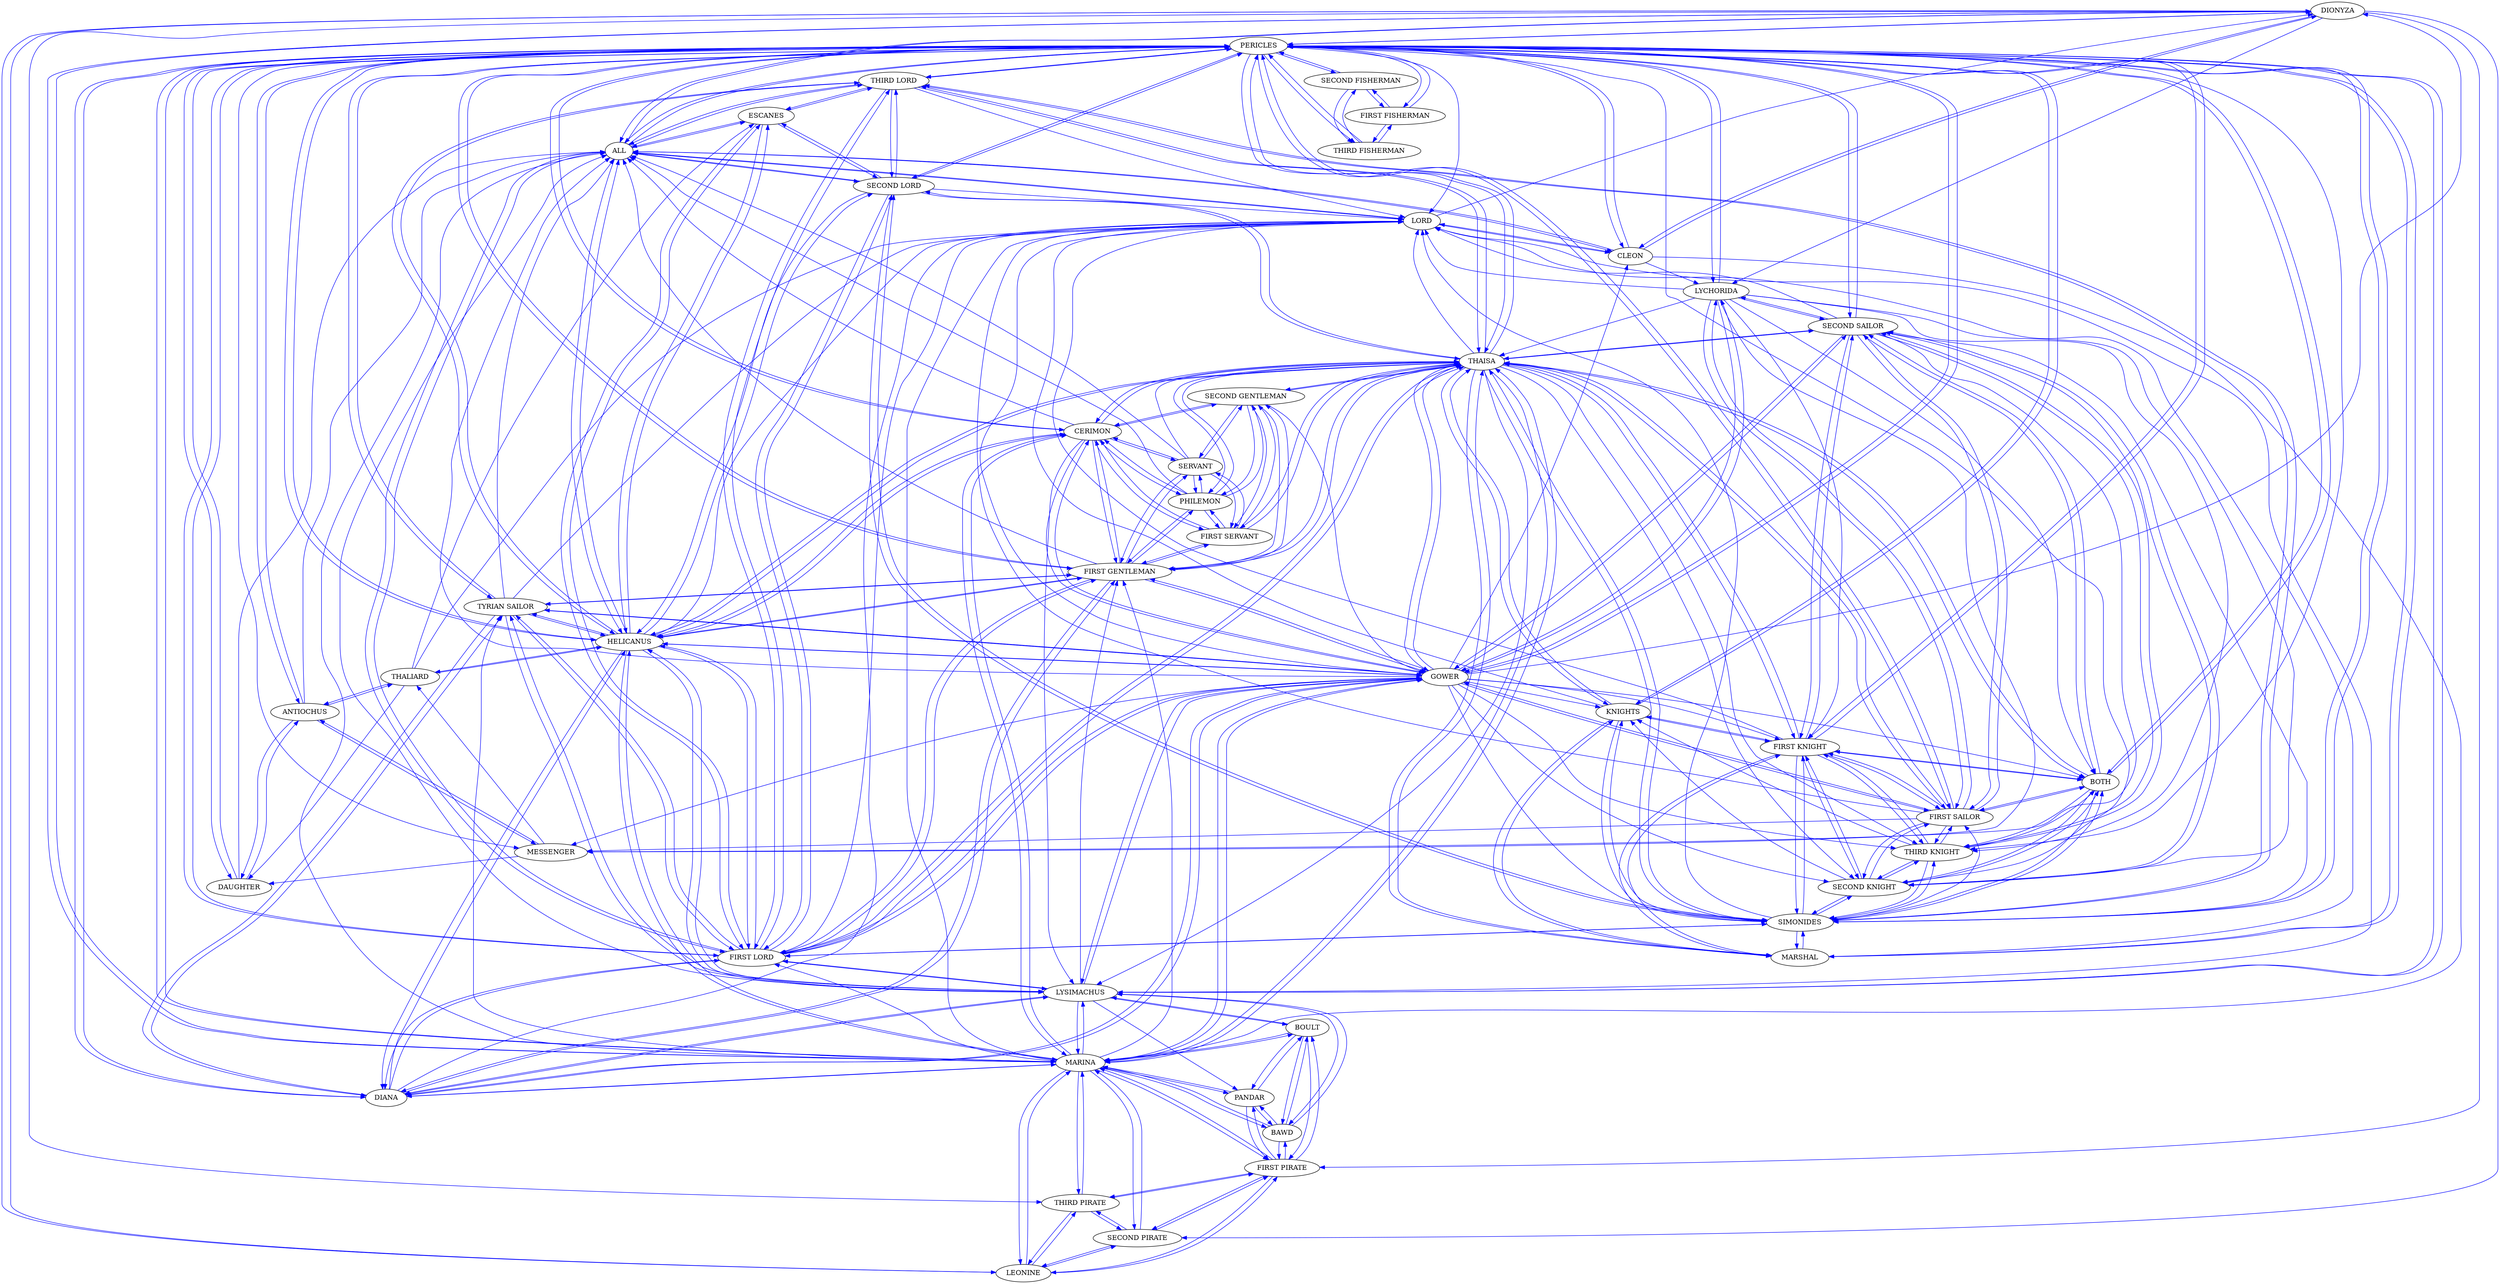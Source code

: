 strict digraph  {
	DIONYZA -> PERICLES	 [color=blue,
		weight=6];
	DIONYZA -> ALL	 [color=blue,
		weight=9];
	DIONYZA -> "THIRD PIRATE"	 [color=blue,
		weight=38];
	DIONYZA -> "SECOND PIRATE"	 [color=blue,
		weight=38];
	DIONYZA -> CLEON	 [color=blue,
		weight=52];
	DIONYZA -> LEONINE	 [color=blue,
		weight=38];
	DIONYZA -> MARINA	 [color=blue,
		weight=33];
	DIONYZA -> LYCHORIDA	 [color=blue,
		weight=6];
	DIONYZA -> "FIRST PIRATE"	 [color=blue,
		weight=38];
	PERICLES -> DIONYZA	 [color=blue,
		weight=45];
	PERICLES -> MESSENGER	 [color=blue,
		weight=60];
	PERICLES -> "SECOND KNIGHT"	 [color=blue,
		weight=92];
	PERICLES -> DIANA	 [color=blue,
		weight=117];
	PERICLES -> "FIRST LORD"	 [color=blue,
		weight=217];
	PERICLES -> SIMONIDES	 [color=blue,
		weight=57];
	PERICLES -> ALL	 [color=blue,
		weight=197];
	PERICLES -> MARSHAL	 [color=blue,
		weight=25];
	PERICLES -> CERIMON	 [color=blue,
		weight=55];
	PERICLES -> LYSIMACHUS	 [color=blue,
		weight=172];
	PERICLES -> "SECOND FISHERMAN"	 [color=blue,
		weight=78];
	PERICLES -> "FIRST KNIGHT"	 [color=blue,
		weight=117];
	PERICLES -> GOWER	 [color=blue,
		weight=232];
	PERICLES -> HELICANUS	 [color=blue,
		weight=236];
	PERICLES -> CLEON	 [color=blue,
		weight=45];
	PERICLES -> DAUGHTER	 [color=blue,
		weight=96];
	PERICLES -> "THIRD FISHERMAN"	 [color=blue,
		weight=34];
	PERICLES -> "FIRST GENTLEMAN"	 [color=blue,
		weight=117];
	PERICLES -> "THIRD KNIGHT"	 [color=blue,
		weight=92];
	PERICLES -> "FIRST SAILOR"	 [color=blue,
		weight=92];
	PERICLES -> MARINA	 [color=blue,
		weight=200];
	PERICLES -> BOTH	 [color=blue,
		weight=92];
	PERICLES -> THAISA	 [color=blue,
		weight=145];
	PERICLES -> LYCHORIDA	 [color=blue,
		weight=80];
	PERICLES -> "FIRST FISHERMAN"	 [color=blue,
		weight=78];
	PERICLES -> "TYRIAN SAILOR"	 [color=blue,
		weight=117];
	PERICLES -> KNIGHTS	 [color=blue,
		weight=25];
	PERICLES -> "SECOND SAILOR"	 [color=blue,
		weight=92];
	PERICLES -> ANTIOCHUS	 [color=blue,
		weight=99];
	PERICLES -> LORD	 [color=blue,
		weight=205];
	PERICLES -> "SECOND LORD"	 [color=blue,
		weight=100];
	PERICLES -> "THIRD LORD"	 [color=blue,
		weight=2];
	"FIRST SERVANT" -> PHILEMON	 [color=blue,
		weight=6];
	"FIRST SERVANT" -> CERIMON	 [color=blue,
		weight=6];
	"FIRST SERVANT" -> SERVANT	 [color=blue,
		weight=6];
	"FIRST SERVANT" -> "FIRST GENTLEMAN"	 [color=blue,
		weight=6];
	"FIRST SERVANT" -> THAISA	 [color=blue,
		weight=6];
	"FIRST SERVANT" -> "SECOND GENTLEMAN"	 [color=blue,
		weight=6];
	MESSENGER -> THALIARD	 [color=blue,
		weight=1];
	MESSENGER -> DAUGHTER	 [color=blue,
		weight=1];
	MESSENGER -> ANTIOCHUS	 [color=blue,
		weight=1];
	"SECOND KNIGHT" -> SIMONIDES	 [color=blue,
		weight=1];
	"SECOND KNIGHT" -> "FIRST KNIGHT"	 [color=blue,
		weight=1];
	"SECOND KNIGHT" -> "THIRD KNIGHT"	 [color=blue,
		weight=1];
	"SECOND KNIGHT" -> "FIRST SAILOR"	 [color=blue,
		weight=1];
	"SECOND KNIGHT" -> BOTH	 [color=blue,
		weight=1];
	"SECOND KNIGHT" -> KNIGHTS	 [color=blue,
		weight=1];
	"SECOND KNIGHT" -> "SECOND SAILOR"	 [color=blue,
		weight=1];
	BAWD -> LYSIMACHUS	 [color=blue,
		weight=18];
	BAWD -> PANDAR	 [color=blue,
		weight=40];
	BAWD -> BOULT	 [color=blue,
		weight=99];
	BAWD -> MARINA	 [color=blue,
		weight=73];
	BAWD -> "FIRST PIRATE"	 [color=blue,
		weight=62];
	DIANA -> PERICLES	 [color=blue,
		weight=10];
	DIANA -> "FIRST LORD"	 [color=blue,
		weight=10];
	DIANA -> LYSIMACHUS	 [color=blue,
		weight=10];
	DIANA -> GOWER	 [color=blue,
		weight=10];
	DIANA -> HELICANUS	 [color=blue,
		weight=10];
	DIANA -> "FIRST GENTLEMAN"	 [color=blue,
		weight=10];
	DIANA -> MARINA	 [color=blue,
		weight=10];
	DIANA -> "TYRIAN SAILOR"	 [color=blue,
		weight=10];
	DIANA -> LORD	 [color=blue,
		weight=10];
	"FIRST LORD" -> PERICLES	 [color=blue,
		weight=10];
	"FIRST LORD" -> DIANA	 [color=blue,
		weight=3];
	"FIRST LORD" -> SIMONIDES	 [color=blue,
		weight=6];
	"FIRST LORD" -> ALL	 [color=blue,
		weight=19];
	"FIRST LORD" -> LYSIMACHUS	 [color=blue,
		weight=3];
	"FIRST LORD" -> ESCANES	 [color=blue,
		weight=16];
	"FIRST LORD" -> GOWER	 [color=blue,
		weight=3];
	"FIRST LORD" -> HELICANUS	 [color=blue,
		weight=20];
	"FIRST LORD" -> "FIRST GENTLEMAN"	 [color=blue,
		weight=3];
	"FIRST LORD" -> THAISA	 [color=blue,
		weight=6];
	"FIRST LORD" -> "TYRIAN SAILOR"	 [color=blue,
		weight=3];
	"FIRST LORD" -> LORD	 [color=blue,
		weight=22];
	"FIRST LORD" -> "SECOND LORD"	 [color=blue,
		weight=23];
	"FIRST LORD" -> "THIRD LORD"	 [color=blue,
		weight=22];
	SIMONIDES -> PERICLES	 [color=blue,
		weight=137];
	SIMONIDES -> "SECOND KNIGHT"	 [color=blue,
		weight=59];
	SIMONIDES -> "FIRST LORD"	 [color=blue,
		weight=28];
	SIMONIDES -> MARSHAL	 [color=blue,
		weight=70];
	SIMONIDES -> "FIRST KNIGHT"	 [color=blue,
		weight=129];
	SIMONIDES -> "THIRD KNIGHT"	 [color=blue,
		weight=59];
	SIMONIDES -> "FIRST SAILOR"	 [color=blue,
		weight=59];
	SIMONIDES -> BOTH	 [color=blue,
		weight=59];
	SIMONIDES -> THAISA	 [color=blue,
		weight=118];
	SIMONIDES -> KNIGHTS	 [color=blue,
		weight=80];
	SIMONIDES -> "SECOND SAILOR"	 [color=blue,
		weight=59];
	SIMONIDES -> LORD	 [color=blue,
		weight=75];
	SIMONIDES -> "SECOND LORD"	 [color=blue,
		weight=28];
	SIMONIDES -> "THIRD LORD"	 [color=blue,
		weight=28];
	ALL -> DIONYZA	 [color=blue,
		weight=2];
	ALL -> PERICLES	 [color=blue,
		weight=2];
	ALL -> "FIRST LORD"	 [color=blue,
		weight=1];
	ALL -> ESCANES	 [color=blue,
		weight=1];
	ALL -> HELICANUS	 [color=blue,
		weight=1];
	ALL -> CLEON	 [color=blue,
		weight=2];
	ALL -> LORD	 [color=blue,
		weight=1];
	ALL -> "SECOND LORD"	 [color=blue,
		weight=1];
	ALL -> "THIRD LORD"	 [color=blue,
		weight=1];
	MARSHAL -> PERICLES	 [color=blue,
		weight=1];
	MARSHAL -> SIMONIDES	 [color=blue,
		weight=1];
	MARSHAL -> "FIRST KNIGHT"	 [color=blue,
		weight=1];
	MARSHAL -> THAISA	 [color=blue,
		weight=1];
	MARSHAL -> KNIGHTS	 [color=blue,
		weight=1];
	MARSHAL -> LORD	 [color=blue,
		weight=1];
	PHILEMON -> "FIRST SERVANT"	 [color=blue,
		weight=1];
	PHILEMON -> ALL	 [color=blue,
		weight=1];
	PHILEMON -> CERIMON	 [color=blue,
		weight=1];
	PHILEMON -> SERVANT	 [color=blue,
		weight=1];
	PHILEMON -> "FIRST GENTLEMAN"	 [color=blue,
		weight=1];
	PHILEMON -> THAISA	 [color=blue,
		weight=1];
	PHILEMON -> "SECOND GENTLEMAN"	 [color=blue,
		weight=1];
	CERIMON -> PERICLES	 [color=blue,
		weight=16];
	CERIMON -> "FIRST SERVANT"	 [color=blue,
		weight=85];
	CERIMON -> ALL	 [color=blue,
		weight=8];
	CERIMON -> PHILEMON	 [color=blue,
		weight=84];
	CERIMON -> LYSIMACHUS	 [color=blue,
		weight=16];
	CERIMON -> GOWER	 [color=blue,
		weight=16];
	CERIMON -> HELICANUS	 [color=blue,
		weight=16];
	CERIMON -> SERVANT	 [color=blue,
		weight=57];
	CERIMON -> "FIRST GENTLEMAN"	 [color=blue,
		weight=85];
	CERIMON -> MARINA	 [color=blue,
		weight=16];
	CERIMON -> THAISA	 [color=blue,
		weight=109];
	CERIMON -> "SECOND GENTLEMAN"	 [color=blue,
		weight=85];
	LYSIMACHUS -> PERICLES	 [color=blue,
		weight=55];
	LYSIMACHUS -> BAWD	 [color=blue,
		weight=48];
	LYSIMACHUS -> DIANA	 [color=blue,
		weight=55];
	LYSIMACHUS -> "FIRST LORD"	 [color=blue,
		weight=55];
	LYSIMACHUS -> ALL	 [color=blue,
		weight=51];
	LYSIMACHUS -> GOWER	 [color=blue,
		weight=55];
	LYSIMACHUS -> PANDAR	 [color=blue,
		weight=14];
	LYSIMACHUS -> HELICANUS	 [color=blue,
		weight=55];
	LYSIMACHUS -> "FIRST GENTLEMAN"	 [color=blue,
		weight=55];
	LYSIMACHUS -> BOULT	 [color=blue,
		weight=48];
	LYSIMACHUS -> MARINA	 [color=blue,
		weight=67];
	LYSIMACHUS -> "TYRIAN SAILOR"	 [color=blue,
		weight=55];
	LYSIMACHUS -> LORD	 [color=blue,
		weight=55];
	"SECOND FISHERMAN" -> PERICLES	 [color=blue,
		weight=28];
	"SECOND FISHERMAN" -> "THIRD FISHERMAN"	 [color=blue,
		weight=17];
	"SECOND FISHERMAN" -> "FIRST FISHERMAN"	 [color=blue,
		weight=28];
	ESCANES -> "FIRST LORD"	 [color=blue,
		weight=2];
	ESCANES -> ALL	 [color=blue,
		weight=2];
	ESCANES -> HELICANUS	 [color=blue,
		weight=2];
	ESCANES -> "SECOND LORD"	 [color=blue,
		weight=2];
	ESCANES -> "THIRD LORD"	 [color=blue,
		weight=2];
	"FIRST KNIGHT" -> PERICLES	 [color=blue,
		weight=3];
	"FIRST KNIGHT" -> "SECOND KNIGHT"	 [color=blue,
		weight=1];
	"FIRST KNIGHT" -> SIMONIDES	 [color=blue,
		weight=4];
	"FIRST KNIGHT" -> MARSHAL	 [color=blue,
		weight=3];
	"FIRST KNIGHT" -> "THIRD KNIGHT"	 [color=blue,
		weight=1];
	"FIRST KNIGHT" -> "FIRST SAILOR"	 [color=blue,
		weight=1];
	"FIRST KNIGHT" -> BOTH	 [color=blue,
		weight=1];
	"FIRST KNIGHT" -> THAISA	 [color=blue,
		weight=3];
	"FIRST KNIGHT" -> KNIGHTS	 [color=blue,
		weight=4];
	"FIRST KNIGHT" -> "SECOND SAILOR"	 [color=blue,
		weight=1];
	"FIRST KNIGHT" -> LORD	 [color=blue,
		weight=3];
	GOWER -> DIONYZA	 [color=blue,
		weight=64];
	GOWER -> PERICLES	 [color=blue,
		weight=132];
	GOWER -> MESSENGER	 [color=blue,
		weight=71];
	GOWER -> "SECOND KNIGHT"	 [color=blue,
		weight=62];
	GOWER -> DIANA	 [color=blue,
		weight=23];
	GOWER -> "FIRST LORD"	 [color=blue,
		weight=23];
	GOWER -> SIMONIDES	 [color=blue,
		weight=15];
	GOWER -> ALL	 [color=blue,
		weight=74];
	GOWER -> CERIMON	 [color=blue,
		weight=73];
	GOWER -> LYSIMACHUS	 [color=blue,
		weight=38];
	GOWER -> "FIRST KNIGHT"	 [color=blue,
		weight=62];
	GOWER -> HELICANUS	 [color=blue,
		weight=38];
	GOWER -> CLEON	 [color=blue,
		weight=40];
	GOWER -> "FIRST GENTLEMAN"	 [color=blue,
		weight=23];
	GOWER -> "THIRD KNIGHT"	 [color=blue,
		weight=62];
	GOWER -> "FIRST SAILOR"	 [color=blue,
		weight=62];
	GOWER -> MARINA	 [color=blue,
		weight=115];
	GOWER -> BOTH	 [color=blue,
		weight=62];
	GOWER -> THAISA	 [color=blue,
		weight=83];
	GOWER -> LYCHORIDA	 [color=blue,
		weight=47];
	GOWER -> "TYRIAN SAILOR"	 [color=blue,
		weight=23];
	GOWER -> KNIGHTS	 [color=blue,
		weight=24];
	GOWER -> "SECOND SAILOR"	 [color=blue,
		weight=62];
	GOWER -> LORD	 [color=blue,
		weight=67];
	"THIRD PIRATE" -> "SECOND PIRATE"	 [color=blue,
		weight=2];
	"THIRD PIRATE" -> LEONINE	 [color=blue,
		weight=2];
	"THIRD PIRATE" -> MARINA	 [color=blue,
		weight=2];
	"THIRD PIRATE" -> "FIRST PIRATE"	 [color=blue,
		weight=2];
	PANDAR -> BAWD	 [color=blue,
		weight=28];
	PANDAR -> BOULT	 [color=blue,
		weight=28];
	PANDAR -> MARINA	 [color=blue,
		weight=4];
	PANDAR -> "FIRST PIRATE"	 [color=blue,
		weight=25];
	HELICANUS -> PERICLES	 [color=blue,
		weight=72];
	HELICANUS -> DIANA	 [color=blue,
		weight=39];
	HELICANUS -> "FIRST LORD"	 [color=blue,
		weight=103];
	HELICANUS -> ALL	 [color=blue,
		weight=70];
	HELICANUS -> CERIMON	 [color=blue,
		weight=1];
	HELICANUS -> LYSIMACHUS	 [color=blue,
		weight=37];
	HELICANUS -> ESCANES	 [color=blue,
		weight=51];
	HELICANUS -> GOWER	 [color=blue,
		weight=40];
	HELICANUS -> THALIARD	 [color=blue,
		weight=19];
	HELICANUS -> "FIRST GENTLEMAN"	 [color=blue,
		weight=39];
	HELICANUS -> MARINA	 [color=blue,
		weight=11];
	HELICANUS -> THAISA	 [color=blue,
		weight=1];
	HELICANUS -> "TYRIAN SAILOR"	 [color=blue,
		weight=39];
	HELICANUS -> LORD	 [color=blue,
		weight=83];
	HELICANUS -> "SECOND LORD"	 [color=blue,
		weight=64];
	HELICANUS -> "THIRD LORD"	 [color=blue,
		weight=32];
	"SECOND PIRATE" -> "THIRD PIRATE"	 [color=blue,
		weight=1];
	"SECOND PIRATE" -> LEONINE	 [color=blue,
		weight=1];
	"SECOND PIRATE" -> MARINA	 [color=blue,
		weight=1];
	"SECOND PIRATE" -> "FIRST PIRATE"	 [color=blue,
		weight=1];
	CLEON -> DIONYZA	 [color=blue,
		weight=110];
	CLEON -> PERICLES	 [color=blue,
		weight=20];
	CLEON -> ALL	 [color=blue,
		weight=74];
	CLEON -> MARINA	 [color=blue,
		weight=14];
	CLEON -> LYCHORIDA	 [color=blue,
		weight=14];
	CLEON -> LORD	 [color=blue,
		weight=20];
	SERVANT -> "FIRST SERVANT"	 [color=blue,
		weight=2];
	SERVANT -> ALL	 [color=blue,
		weight=2];
	SERVANT -> PHILEMON	 [color=blue,
		weight=2];
	SERVANT -> CERIMON	 [color=blue,
		weight=2];
	SERVANT -> "FIRST GENTLEMAN"	 [color=blue,
		weight=2];
	SERVANT -> THAISA	 [color=blue,
		weight=2];
	SERVANT -> "SECOND GENTLEMAN"	 [color=blue,
		weight=2];
	THALIARD -> ESCANES	 [color=blue,
		weight=12];
	THALIARD -> HELICANUS	 [color=blue,
		weight=12];
	THALIARD -> DAUGHTER	 [color=blue,
		weight=6];
	THALIARD -> ANTIOCHUS	 [color=blue,
		weight=6];
	THALIARD -> LORD	 [color=blue,
		weight=12];
	DAUGHTER -> PERICLES	 [color=blue,
		weight=2];
	DAUGHTER -> ALL	 [color=blue,
		weight=2];
	DAUGHTER -> ANTIOCHUS	 [color=blue,
		weight=2];
	"THIRD FISHERMAN" -> PERICLES	 [color=blue,
		weight=18];
	"THIRD FISHERMAN" -> "SECOND FISHERMAN"	 [color=blue,
		weight=18];
	"THIRD FISHERMAN" -> "FIRST FISHERMAN"	 [color=blue,
		weight=18];
	"FIRST GENTLEMAN" -> PERICLES	 [color=blue,
		weight=1];
	"FIRST GENTLEMAN" -> "FIRST SERVANT"	 [color=blue,
		weight=18];
	"FIRST GENTLEMAN" -> DIANA	 [color=blue,
		weight=1];
	"FIRST GENTLEMAN" -> "FIRST LORD"	 [color=blue,
		weight=1];
	"FIRST GENTLEMAN" -> ALL	 [color=blue,
		weight=1];
	"FIRST GENTLEMAN" -> PHILEMON	 [color=blue,
		weight=18];
	"FIRST GENTLEMAN" -> CERIMON	 [color=blue,
		weight=18];
	"FIRST GENTLEMAN" -> GOWER	 [color=blue,
		weight=6];
	"FIRST GENTLEMAN" -> HELICANUS	 [color=blue,
		weight=1];
	"FIRST GENTLEMAN" -> SERVANT	 [color=blue,
		weight=14];
	"FIRST GENTLEMAN" -> THAISA	 [color=blue,
		weight=18];
	"FIRST GENTLEMAN" -> "TYRIAN SAILOR"	 [color=blue,
		weight=1];
	"FIRST GENTLEMAN" -> "SECOND GENTLEMAN"	 [color=blue,
		weight=23];
	BOULT -> BAWD	 [color=blue,
		weight=62];
	BOULT -> LYSIMACHUS	 [color=blue,
		weight=5];
	BOULT -> PANDAR	 [color=blue,
		weight=21];
	BOULT -> MARINA	 [color=blue,
		weight=66];
	BOULT -> "FIRST PIRATE"	 [color=blue,
		weight=36];
	LEONINE -> DIONYZA	 [color=blue,
		weight=3];
	LEONINE -> "THIRD PIRATE"	 [color=blue,
		weight=24];
	LEONINE -> "SECOND PIRATE"	 [color=blue,
		weight=24];
	LEONINE -> MARINA	 [color=blue,
		weight=14];
	LEONINE -> "FIRST PIRATE"	 [color=blue,
		weight=24];
	"THIRD KNIGHT" -> "SECOND KNIGHT"	 [color=blue,
		weight=1];
	"THIRD KNIGHT" -> SIMONIDES	 [color=blue,
		weight=1];
	"THIRD KNIGHT" -> "FIRST KNIGHT"	 [color=blue,
		weight=1];
	"THIRD KNIGHT" -> "FIRST SAILOR"	 [color=blue,
		weight=1];
	"THIRD KNIGHT" -> BOTH	 [color=blue,
		weight=1];
	"THIRD KNIGHT" -> KNIGHTS	 [color=blue,
		weight=1];
	"THIRD KNIGHT" -> "SECOND SAILOR"	 [color=blue,
		weight=1];
	"FIRST SAILOR" -> PERICLES	 [color=blue,
		weight=9];
	"FIRST SAILOR" -> MESSENGER	 [color=blue,
		weight=9];
	"FIRST SAILOR" -> "SECOND KNIGHT"	 [color=blue,
		weight=9];
	"FIRST SAILOR" -> "FIRST KNIGHT"	 [color=blue,
		weight=9];
	"FIRST SAILOR" -> GOWER	 [color=blue,
		weight=9];
	"FIRST SAILOR" -> "THIRD KNIGHT"	 [color=blue,
		weight=9];
	"FIRST SAILOR" -> BOTH	 [color=blue,
		weight=9];
	"FIRST SAILOR" -> THAISA	 [color=blue,
		weight=9];
	"FIRST SAILOR" -> LYCHORIDA	 [color=blue,
		weight=9];
	"FIRST SAILOR" -> "SECOND SAILOR"	 [color=blue,
		weight=9];
	"FIRST SAILOR" -> LORD	 [color=blue,
		weight=9];
	MARINA -> DIONYZA	 [color=blue,
		weight=13];
	MARINA -> PERICLES	 [color=blue,
		weight=68];
	MARINA -> BAWD	 [color=blue,
		weight=42];
	MARINA -> DIANA	 [color=blue,
		weight=66];
	MARINA -> "FIRST LORD"	 [color=blue,
		weight=66];
	MARINA -> ALL	 [color=blue,
		weight=66];
	MARINA -> CERIMON	 [color=blue,
		weight=2];
	MARINA -> LYSIMACHUS	 [color=blue,
		weight=92];
	MARINA -> GOWER	 [color=blue,
		weight=68];
	MARINA -> "THIRD PIRATE"	 [color=blue,
		weight=46];
	MARINA -> PANDAR	 [color=blue,
		weight=4];
	MARINA -> HELICANUS	 [color=blue,
		weight=68];
	MARINA -> "SECOND PIRATE"	 [color=blue,
		weight=46];
	MARINA -> "FIRST GENTLEMAN"	 [color=blue,
		weight=66];
	MARINA -> BOULT	 [color=blue,
		weight=72];
	MARINA -> LEONINE	 [color=blue,
		weight=46];
	MARINA -> THAISA	 [color=blue,
		weight=2];
	MARINA -> "TYRIAN SAILOR"	 [color=blue,
		weight=66];
	MARINA -> LORD	 [color=blue,
		weight=66];
	MARINA -> "FIRST PIRATE"	 [color=blue,
		weight=62];
	BOTH -> PERICLES	 [color=blue,
		weight=1];
	BOTH -> "SECOND KNIGHT"	 [color=blue,
		weight=1];
	BOTH -> SIMONIDES	 [color=blue,
		weight=1];
	BOTH -> "FIRST KNIGHT"	 [color=blue,
		weight=1];
	BOTH -> "THIRD KNIGHT"	 [color=blue,
		weight=1];
	BOTH -> "FIRST SAILOR"	 [color=blue,
		weight=1];
	BOTH -> THAISA	 [color=blue,
		weight=1];
	BOTH -> "SECOND SAILOR"	 [color=blue,
		weight=1];
	THAISA -> PERICLES	 [color=blue,
		weight=69];
	THAISA -> "FIRST SERVANT"	 [color=blue,
		weight=2];
	THAISA -> "SECOND KNIGHT"	 [color=blue,
		weight=3];
	THAISA -> "FIRST LORD"	 [color=blue,
		weight=22];
	THAISA -> SIMONIDES	 [color=blue,
		weight=47];
	THAISA -> MARSHAL	 [color=blue,
		weight=22];
	THAISA -> PHILEMON	 [color=blue,
		weight=2];
	THAISA -> CERIMON	 [color=blue,
		weight=34];
	THAISA -> LYSIMACHUS	 [color=blue,
		weight=22];
	THAISA -> "FIRST KNIGHT"	 [color=blue,
		weight=25];
	THAISA -> GOWER	 [color=blue,
		weight=22];
	THAISA -> HELICANUS	 [color=blue,
		weight=22];
	THAISA -> "FIRST GENTLEMAN"	 [color=blue,
		weight=2];
	THAISA -> "THIRD KNIGHT"	 [color=blue,
		weight=3];
	THAISA -> "FIRST SAILOR"	 [color=blue,
		weight=3];
	THAISA -> MARINA	 [color=blue,
		weight=22];
	THAISA -> BOTH	 [color=blue,
		weight=3];
	THAISA -> "SECOND GENTLEMAN"	 [color=blue,
		weight=2];
	THAISA -> KNIGHTS	 [color=blue,
		weight=22];
	THAISA -> "SECOND SAILOR"	 [color=blue,
		weight=3];
	THAISA -> LORD	 [color=blue,
		weight=22];
	THAISA -> "SECOND LORD"	 [color=blue,
		weight=22];
	THAISA -> "THIRD LORD"	 [color=blue,
		weight=22];
	LYCHORIDA -> PERICLES	 [color=blue,
		weight=11];
	LYCHORIDA -> MESSENGER	 [color=blue,
		weight=11];
	LYCHORIDA -> "SECOND KNIGHT"	 [color=blue,
		weight=11];
	LYCHORIDA -> "FIRST KNIGHT"	 [color=blue,
		weight=11];
	LYCHORIDA -> GOWER	 [color=blue,
		weight=11];
	LYCHORIDA -> "THIRD KNIGHT"	 [color=blue,
		weight=11];
	LYCHORIDA -> "FIRST SAILOR"	 [color=blue,
		weight=11];
	LYCHORIDA -> BOTH	 [color=blue,
		weight=11];
	LYCHORIDA -> THAISA	 [color=blue,
		weight=11];
	LYCHORIDA -> "SECOND SAILOR"	 [color=blue,
		weight=11];
	LYCHORIDA -> LORD	 [color=blue,
		weight=11];
	"FIRST FISHERMAN" -> PERICLES	 [color=blue,
		weight=38];
	"FIRST FISHERMAN" -> "SECOND FISHERMAN"	 [color=blue,
		weight=38];
	"FIRST FISHERMAN" -> "THIRD FISHERMAN"	 [color=blue,
		weight=24];
	"TYRIAN SAILOR" -> PERICLES	 [color=blue,
		weight=10];
	"TYRIAN SAILOR" -> DIANA	 [color=blue,
		weight=10];
	"TYRIAN SAILOR" -> "FIRST LORD"	 [color=blue,
		weight=10];
	"TYRIAN SAILOR" -> ALL	 [color=blue,
		weight=10];
	"TYRIAN SAILOR" -> LYSIMACHUS	 [color=blue,
		weight=3];
	"TYRIAN SAILOR" -> GOWER	 [color=blue,
		weight=10];
	"TYRIAN SAILOR" -> HELICANUS	 [color=blue,
		weight=10];
	"TYRIAN SAILOR" -> "FIRST GENTLEMAN"	 [color=blue,
		weight=10];
	"TYRIAN SAILOR" -> LORD	 [color=blue,
		weight=3];
	"SECOND GENTLEMAN" -> "FIRST SERVANT"	 [color=blue,
		weight=14];
	"SECOND GENTLEMAN" -> PHILEMON	 [color=blue,
		weight=14];
	"SECOND GENTLEMAN" -> CERIMON	 [color=blue,
		weight=14];
	"SECOND GENTLEMAN" -> GOWER	 [color=blue,
		weight=4];
	"SECOND GENTLEMAN" -> SERVANT	 [color=blue,
		weight=13];
	"SECOND GENTLEMAN" -> "FIRST GENTLEMAN"	 [color=blue,
		weight=18];
	"SECOND GENTLEMAN" -> THAISA	 [color=blue,
		weight=14];
	KNIGHTS -> PERICLES	 [color=blue,
		weight=3];
	KNIGHTS -> SIMONIDES	 [color=blue,
		weight=3];
	KNIGHTS -> MARSHAL	 [color=blue,
		weight=3];
	KNIGHTS -> "FIRST KNIGHT"	 [color=blue,
		weight=3];
	KNIGHTS -> THAISA	 [color=blue,
		weight=3];
	KNIGHTS -> LORD	 [color=blue,
		weight=3];
	"SECOND SAILOR" -> PERICLES	 [color=blue,
		weight=6];
	"SECOND SAILOR" -> MESSENGER	 [color=blue,
		weight=6];
	"SECOND SAILOR" -> "SECOND KNIGHT"	 [color=blue,
		weight=6];
	"SECOND SAILOR" -> "FIRST KNIGHT"	 [color=blue,
		weight=6];
	"SECOND SAILOR" -> GOWER	 [color=blue,
		weight=6];
	"SECOND SAILOR" -> "THIRD KNIGHT"	 [color=blue,
		weight=6];
	"SECOND SAILOR" -> "FIRST SAILOR"	 [color=blue,
		weight=6];
	"SECOND SAILOR" -> BOTH	 [color=blue,
		weight=6];
	"SECOND SAILOR" -> THAISA	 [color=blue,
		weight=6];
	"SECOND SAILOR" -> LYCHORIDA	 [color=blue,
		weight=2];
	"SECOND SAILOR" -> LORD	 [color=blue,
		weight=6];
	ANTIOCHUS -> PERICLES	 [color=blue,
		weight=43];
	ANTIOCHUS -> MESSENGER	 [color=blue,
		weight=1];
	ANTIOCHUS -> ALL	 [color=blue,
		weight=43];
	ANTIOCHUS -> THALIARD	 [color=blue,
		weight=16];
	ANTIOCHUS -> DAUGHTER	 [color=blue,
		weight=61];
	LORD -> DIONYZA	 [color=blue,
		weight=7];
	LORD -> ALL	 [color=blue,
		weight=7];
	LORD -> CLEON	 [color=blue,
		weight=7];
	"FIRST PIRATE" -> BAWD	 [color=blue,
		weight=1];
	"FIRST PIRATE" -> "THIRD PIRATE"	 [color=blue,
		weight=1];
	"FIRST PIRATE" -> PANDAR	 [color=blue,
		weight=1];
	"FIRST PIRATE" -> "SECOND PIRATE"	 [color=blue,
		weight=1];
	"FIRST PIRATE" -> BOULT	 [color=blue,
		weight=1];
	"FIRST PIRATE" -> LEONINE	 [color=blue,
		weight=1];
	"FIRST PIRATE" -> MARINA	 [color=blue,
		weight=2];
	"SECOND LORD" -> PERICLES	 [color=blue,
		weight=4];
	"SECOND LORD" -> "FIRST LORD"	 [color=blue,
		weight=11];
	"SECOND LORD" -> SIMONIDES	 [color=blue,
		weight=2];
	"SECOND LORD" -> ALL	 [color=blue,
		weight=7];
	"SECOND LORD" -> ESCANES	 [color=blue,
		weight=7];
	"SECOND LORD" -> HELICANUS	 [color=blue,
		weight=9];
	"SECOND LORD" -> THAISA	 [color=blue,
		weight=2];
	"SECOND LORD" -> LORD	 [color=blue,
		weight=9];
	"SECOND LORD" -> "THIRD LORD"	 [color=blue,
		weight=9];
	"THIRD LORD" -> PERICLES	 [color=blue,
		weight=2];
	"THIRD LORD" -> "FIRST LORD"	 [color=blue,
		weight=3];
	"THIRD LORD" -> SIMONIDES	 [color=blue,
		weight=2];
	"THIRD LORD" -> ALL	 [color=blue,
		weight=1];
	"THIRD LORD" -> ESCANES	 [color=blue,
		weight=1];
	"THIRD LORD" -> HELICANUS	 [color=blue,
		weight=1];
	"THIRD LORD" -> THAISA	 [color=blue,
		weight=2];
	"THIRD LORD" -> LORD	 [color=blue,
		weight=1];
	"THIRD LORD" -> "SECOND LORD"	 [color=blue,
		weight=3];
}

